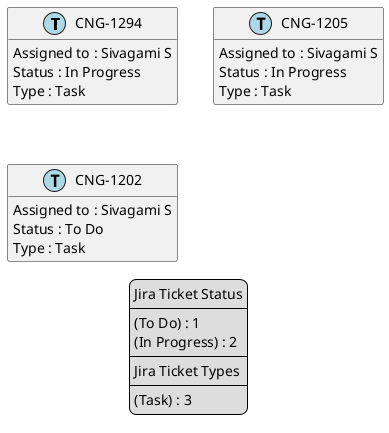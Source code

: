 @startuml
'https://plantuml.com/class-diagram

' GENERATE CLASS DIAGRAM ===========
' Generated at    : Mon Apr 15 12:32:40 CEST 2024

hide empty members

legend
Jira Ticket Status
----
(To Do) : 1
(In Progress) : 2
----
Jira Ticket Types
----
(Task) : 3
end legend


' Tickets =======
class "CNG-1294" << (T,lightblue) >> {
  Assigned to : Sivagami S
  Status : In Progress
  Type : Task
}

class "CNG-1205" << (T,lightblue) >> {
  Assigned to : Sivagami S
  Status : In Progress
  Type : Task
}

class "CNG-1202" << (T,lightblue) >> {
  Assigned to : Sivagami S
  Status : To Do
  Type : Task
}



' Links =======


@enduml
